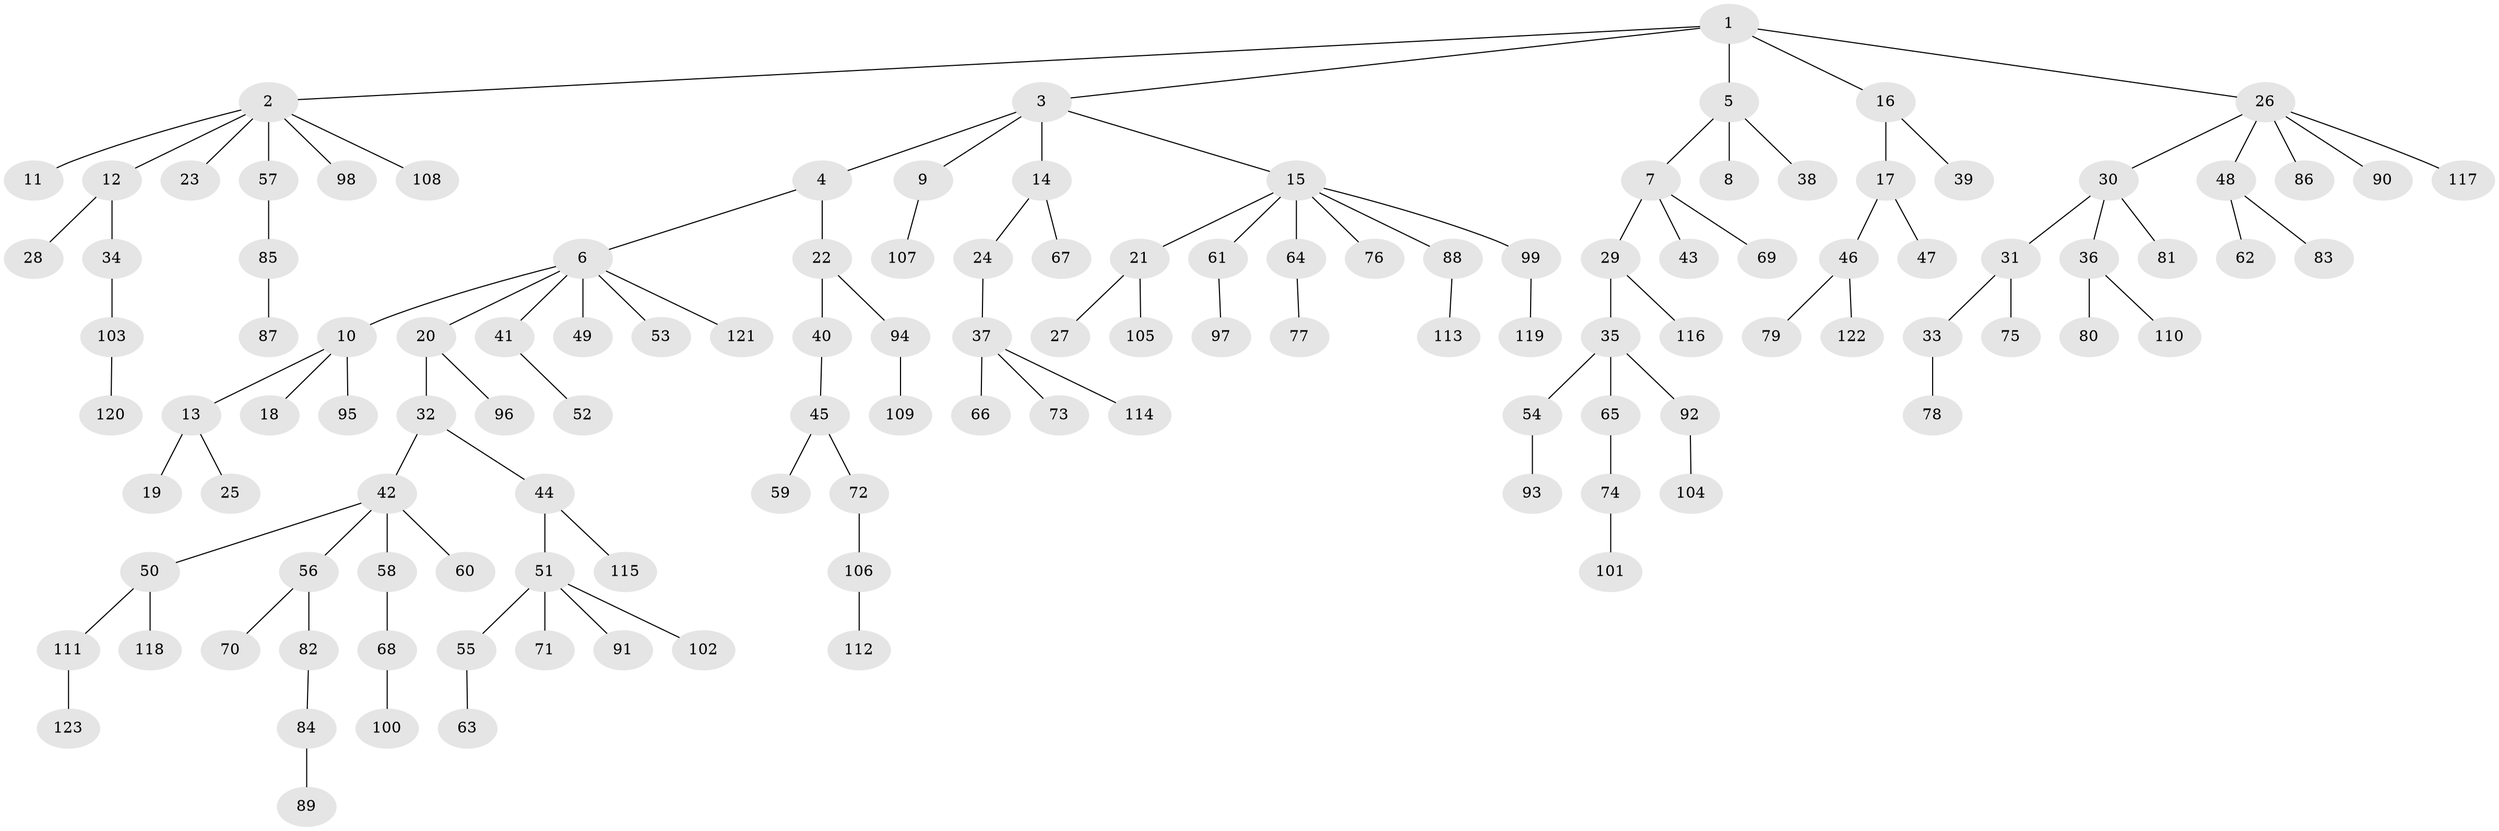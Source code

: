 // coarse degree distribution, {6: 0.03076923076923077, 2: 0.3230769230769231, 5: 0.015384615384615385, 3: 0.12307692307692308, 4: 0.06153846153846154, 1: 0.4461538461538462}
// Generated by graph-tools (version 1.1) at 2025/51/03/04/25 22:51:55]
// undirected, 123 vertices, 122 edges
graph export_dot {
  node [color=gray90,style=filled];
  1;
  2;
  3;
  4;
  5;
  6;
  7;
  8;
  9;
  10;
  11;
  12;
  13;
  14;
  15;
  16;
  17;
  18;
  19;
  20;
  21;
  22;
  23;
  24;
  25;
  26;
  27;
  28;
  29;
  30;
  31;
  32;
  33;
  34;
  35;
  36;
  37;
  38;
  39;
  40;
  41;
  42;
  43;
  44;
  45;
  46;
  47;
  48;
  49;
  50;
  51;
  52;
  53;
  54;
  55;
  56;
  57;
  58;
  59;
  60;
  61;
  62;
  63;
  64;
  65;
  66;
  67;
  68;
  69;
  70;
  71;
  72;
  73;
  74;
  75;
  76;
  77;
  78;
  79;
  80;
  81;
  82;
  83;
  84;
  85;
  86;
  87;
  88;
  89;
  90;
  91;
  92;
  93;
  94;
  95;
  96;
  97;
  98;
  99;
  100;
  101;
  102;
  103;
  104;
  105;
  106;
  107;
  108;
  109;
  110;
  111;
  112;
  113;
  114;
  115;
  116;
  117;
  118;
  119;
  120;
  121;
  122;
  123;
  1 -- 2;
  1 -- 3;
  1 -- 5;
  1 -- 16;
  1 -- 26;
  2 -- 11;
  2 -- 12;
  2 -- 23;
  2 -- 57;
  2 -- 98;
  2 -- 108;
  3 -- 4;
  3 -- 9;
  3 -- 14;
  3 -- 15;
  4 -- 6;
  4 -- 22;
  5 -- 7;
  5 -- 8;
  5 -- 38;
  6 -- 10;
  6 -- 20;
  6 -- 41;
  6 -- 49;
  6 -- 53;
  6 -- 121;
  7 -- 29;
  7 -- 43;
  7 -- 69;
  9 -- 107;
  10 -- 13;
  10 -- 18;
  10 -- 95;
  12 -- 28;
  12 -- 34;
  13 -- 19;
  13 -- 25;
  14 -- 24;
  14 -- 67;
  15 -- 21;
  15 -- 61;
  15 -- 64;
  15 -- 76;
  15 -- 88;
  15 -- 99;
  16 -- 17;
  16 -- 39;
  17 -- 46;
  17 -- 47;
  20 -- 32;
  20 -- 96;
  21 -- 27;
  21 -- 105;
  22 -- 40;
  22 -- 94;
  24 -- 37;
  26 -- 30;
  26 -- 48;
  26 -- 86;
  26 -- 90;
  26 -- 117;
  29 -- 35;
  29 -- 116;
  30 -- 31;
  30 -- 36;
  30 -- 81;
  31 -- 33;
  31 -- 75;
  32 -- 42;
  32 -- 44;
  33 -- 78;
  34 -- 103;
  35 -- 54;
  35 -- 65;
  35 -- 92;
  36 -- 80;
  36 -- 110;
  37 -- 66;
  37 -- 73;
  37 -- 114;
  40 -- 45;
  41 -- 52;
  42 -- 50;
  42 -- 56;
  42 -- 58;
  42 -- 60;
  44 -- 51;
  44 -- 115;
  45 -- 59;
  45 -- 72;
  46 -- 79;
  46 -- 122;
  48 -- 62;
  48 -- 83;
  50 -- 111;
  50 -- 118;
  51 -- 55;
  51 -- 71;
  51 -- 91;
  51 -- 102;
  54 -- 93;
  55 -- 63;
  56 -- 70;
  56 -- 82;
  57 -- 85;
  58 -- 68;
  61 -- 97;
  64 -- 77;
  65 -- 74;
  68 -- 100;
  72 -- 106;
  74 -- 101;
  82 -- 84;
  84 -- 89;
  85 -- 87;
  88 -- 113;
  92 -- 104;
  94 -- 109;
  99 -- 119;
  103 -- 120;
  106 -- 112;
  111 -- 123;
}
